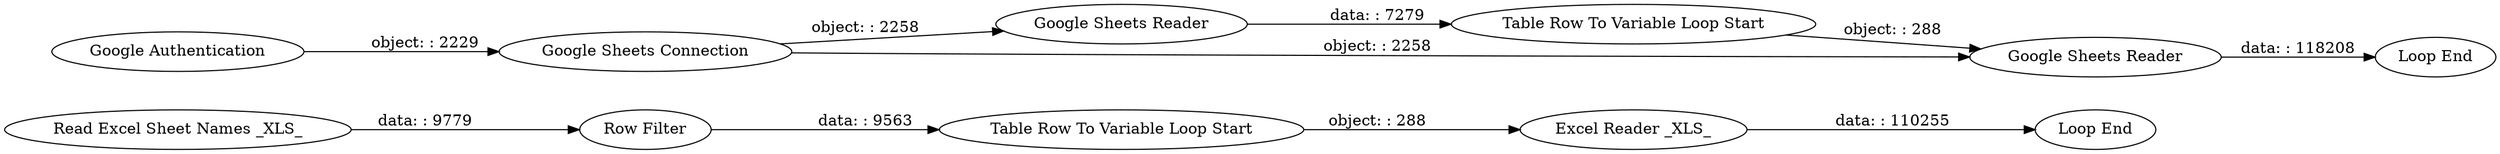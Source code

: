 digraph {
	"1225434780694906121_2393" [label="Excel Reader _XLS_"]
	"1225434780694906121_2395" [label="Loop End"]
	"1225434780694906121_2391" [label="Table Row To Variable Loop Start"]
	"1225434780694906121_2392" [label="Loop End"]
	"1225434780694906121_2390" [label="Row Filter"]
	"1225434780694906121_2394" [label="Table Row To Variable Loop Start"]
	"1225434780694906121_2389" [label="Read Excel Sheet Names _XLS_"]
	"1225434780694906121_163" [label="Google Sheets Reader"]
	"1225434780694906121_2378" [label="Google Sheets Reader"]
	"1225434780694906121_161" [label="Google Sheets Connection"]
	"1225434780694906121_162" [label="Google Authentication"]
	"1225434780694906121_2378" -> "1225434780694906121_2395" [label="data: : 118208"]
	"1225434780694906121_2391" -> "1225434780694906121_2393" [label="object: : 288"]
	"1225434780694906121_2390" -> "1225434780694906121_2391" [label="data: : 9563"]
	"1225434780694906121_2389" -> "1225434780694906121_2390" [label="data: : 9779"]
	"1225434780694906121_161" -> "1225434780694906121_2378" [label="object: : 2258"]
	"1225434780694906121_161" -> "1225434780694906121_163" [label="object: : 2258"]
	"1225434780694906121_163" -> "1225434780694906121_2394" [label="data: : 7279"]
	"1225434780694906121_2393" -> "1225434780694906121_2392" [label="data: : 110255"]
	"1225434780694906121_2394" -> "1225434780694906121_2378" [label="object: : 288"]
	"1225434780694906121_162" -> "1225434780694906121_161" [label="object: : 2229"]
	rankdir=LR
}
